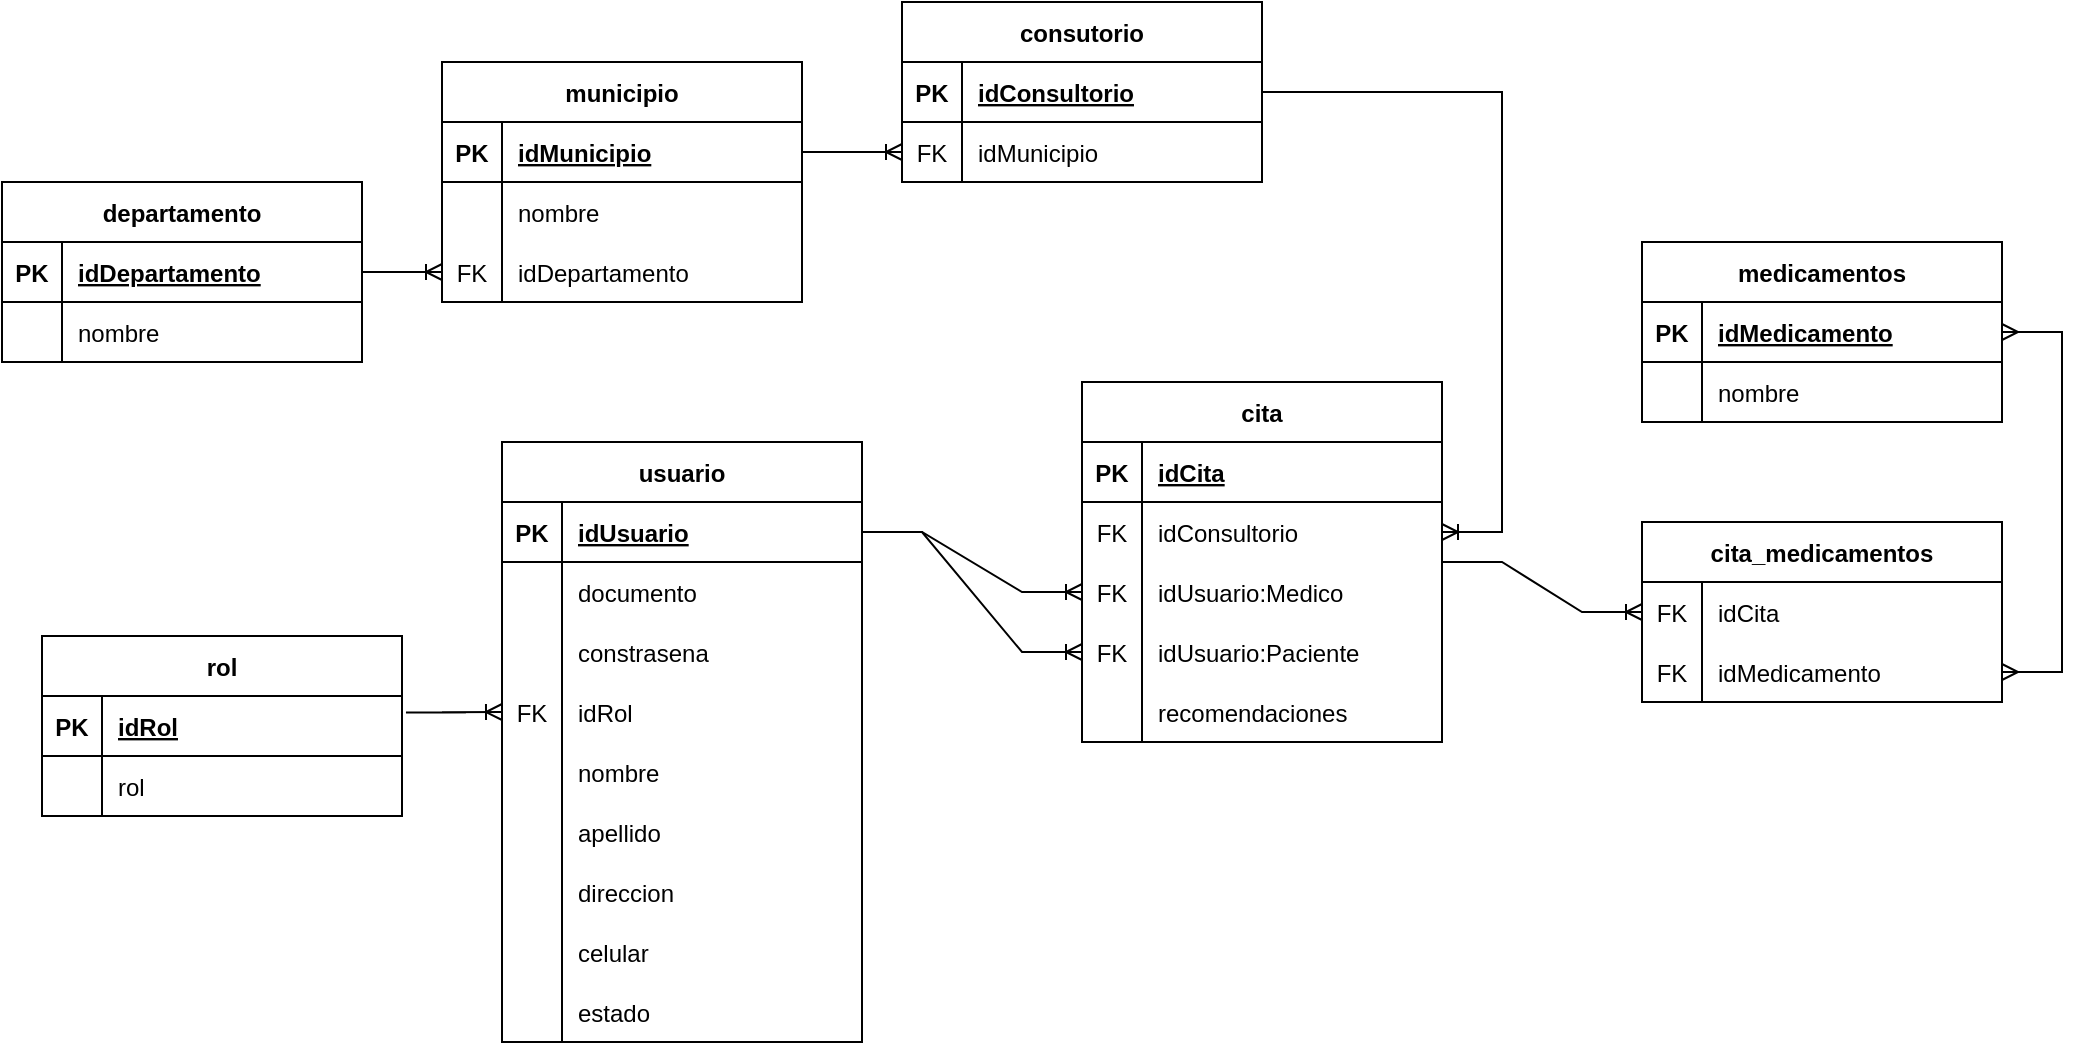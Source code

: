 <mxfile version="17.4.2" type="device"><diagram id="zg_BeIEcbIKpWDnKWVGj" name="Página-1"><mxGraphModel dx="1038" dy="660" grid="1" gridSize="10" guides="1" tooltips="1" connect="1" arrows="1" fold="1" page="1" pageScale="1" pageWidth="1654" pageHeight="1169" math="0" shadow="0"><root><mxCell id="0"/><mxCell id="1" parent="0"/><mxCell id="BFDNj2_Ci3VzjJk9goyc-26" value="usuario" style="shape=table;startSize=30;container=1;collapsible=1;childLayout=tableLayout;fixedRows=1;rowLines=0;fontStyle=1;align=center;resizeLast=1;" parent="1" vertex="1"><mxGeometry x="270" y="260" width="180" height="300" as="geometry"><mxRectangle x="100" y="60" width="80" height="30" as="alternateBounds"/></mxGeometry></mxCell><mxCell id="BFDNj2_Ci3VzjJk9goyc-27" value="" style="shape=tableRow;horizontal=0;startSize=0;swimlaneHead=0;swimlaneBody=0;fillColor=none;collapsible=0;dropTarget=0;points=[[0,0.5],[1,0.5]];portConstraint=eastwest;top=0;left=0;right=0;bottom=1;" parent="BFDNj2_Ci3VzjJk9goyc-26" vertex="1"><mxGeometry y="30" width="180" height="30" as="geometry"/></mxCell><mxCell id="BFDNj2_Ci3VzjJk9goyc-28" value="PK" style="shape=partialRectangle;connectable=0;fillColor=none;top=0;left=0;bottom=0;right=0;fontStyle=1;overflow=hidden;" parent="BFDNj2_Ci3VzjJk9goyc-27" vertex="1"><mxGeometry width="30" height="30" as="geometry"><mxRectangle width="30" height="30" as="alternateBounds"/></mxGeometry></mxCell><mxCell id="BFDNj2_Ci3VzjJk9goyc-29" value="idUsuario" style="shape=partialRectangle;connectable=0;fillColor=none;top=0;left=0;bottom=0;right=0;align=left;spacingLeft=6;fontStyle=5;overflow=hidden;" parent="BFDNj2_Ci3VzjJk9goyc-27" vertex="1"><mxGeometry x="30" width="150" height="30" as="geometry"><mxRectangle width="150" height="30" as="alternateBounds"/></mxGeometry></mxCell><mxCell id="BFDNj2_Ci3VzjJk9goyc-30" value="" style="shape=tableRow;horizontal=0;startSize=0;swimlaneHead=0;swimlaneBody=0;fillColor=none;collapsible=0;dropTarget=0;points=[[0,0.5],[1,0.5]];portConstraint=eastwest;top=0;left=0;right=0;bottom=0;" parent="BFDNj2_Ci3VzjJk9goyc-26" vertex="1"><mxGeometry y="60" width="180" height="30" as="geometry"/></mxCell><mxCell id="BFDNj2_Ci3VzjJk9goyc-31" value="" style="shape=partialRectangle;connectable=0;fillColor=none;top=0;left=0;bottom=0;right=0;editable=1;overflow=hidden;" parent="BFDNj2_Ci3VzjJk9goyc-30" vertex="1"><mxGeometry width="30" height="30" as="geometry"><mxRectangle width="30" height="30" as="alternateBounds"/></mxGeometry></mxCell><mxCell id="BFDNj2_Ci3VzjJk9goyc-32" value="documento" style="shape=partialRectangle;connectable=0;fillColor=none;top=0;left=0;bottom=0;right=0;align=left;spacingLeft=6;overflow=hidden;" parent="BFDNj2_Ci3VzjJk9goyc-30" vertex="1"><mxGeometry x="30" width="150" height="30" as="geometry"><mxRectangle width="150" height="30" as="alternateBounds"/></mxGeometry></mxCell><mxCell id="BFDNj2_Ci3VzjJk9goyc-33" value="" style="shape=tableRow;horizontal=0;startSize=0;swimlaneHead=0;swimlaneBody=0;fillColor=none;collapsible=0;dropTarget=0;points=[[0,0.5],[1,0.5]];portConstraint=eastwest;top=0;left=0;right=0;bottom=0;" parent="BFDNj2_Ci3VzjJk9goyc-26" vertex="1"><mxGeometry y="90" width="180" height="30" as="geometry"/></mxCell><mxCell id="BFDNj2_Ci3VzjJk9goyc-34" value="" style="shape=partialRectangle;connectable=0;fillColor=none;top=0;left=0;bottom=0;right=0;editable=1;overflow=hidden;" parent="BFDNj2_Ci3VzjJk9goyc-33" vertex="1"><mxGeometry width="30" height="30" as="geometry"><mxRectangle width="30" height="30" as="alternateBounds"/></mxGeometry></mxCell><mxCell id="BFDNj2_Ci3VzjJk9goyc-35" value="constrasena" style="shape=partialRectangle;connectable=0;fillColor=none;top=0;left=0;bottom=0;right=0;align=left;spacingLeft=6;overflow=hidden;" parent="BFDNj2_Ci3VzjJk9goyc-33" vertex="1"><mxGeometry x="30" width="150" height="30" as="geometry"><mxRectangle width="150" height="30" as="alternateBounds"/></mxGeometry></mxCell><mxCell id="BFDNj2_Ci3VzjJk9goyc-36" value="" style="shape=tableRow;horizontal=0;startSize=0;swimlaneHead=0;swimlaneBody=0;fillColor=none;collapsible=0;dropTarget=0;points=[[0,0.5],[1,0.5]];portConstraint=eastwest;top=0;left=0;right=0;bottom=0;" parent="BFDNj2_Ci3VzjJk9goyc-26" vertex="1"><mxGeometry y="120" width="180" height="30" as="geometry"/></mxCell><mxCell id="BFDNj2_Ci3VzjJk9goyc-37" value="FK" style="shape=partialRectangle;connectable=0;fillColor=none;top=0;left=0;bottom=0;right=0;editable=1;overflow=hidden;" parent="BFDNj2_Ci3VzjJk9goyc-36" vertex="1"><mxGeometry width="30" height="30" as="geometry"><mxRectangle width="30" height="30" as="alternateBounds"/></mxGeometry></mxCell><mxCell id="BFDNj2_Ci3VzjJk9goyc-38" value="idRol" style="shape=partialRectangle;connectable=0;fillColor=none;top=0;left=0;bottom=0;right=0;align=left;spacingLeft=6;overflow=hidden;" parent="BFDNj2_Ci3VzjJk9goyc-36" vertex="1"><mxGeometry x="30" width="150" height="30" as="geometry"><mxRectangle width="150" height="30" as="alternateBounds"/></mxGeometry></mxCell><mxCell id="BFDNj2_Ci3VzjJk9goyc-43" style="shape=tableRow;horizontal=0;startSize=0;swimlaneHead=0;swimlaneBody=0;fillColor=none;collapsible=0;dropTarget=0;points=[[0,0.5],[1,0.5]];portConstraint=eastwest;top=0;left=0;right=0;bottom=0;" parent="BFDNj2_Ci3VzjJk9goyc-26" vertex="1"><mxGeometry y="150" width="180" height="30" as="geometry"/></mxCell><mxCell id="BFDNj2_Ci3VzjJk9goyc-44" style="shape=partialRectangle;connectable=0;fillColor=none;top=0;left=0;bottom=0;right=0;editable=1;overflow=hidden;" parent="BFDNj2_Ci3VzjJk9goyc-43" vertex="1"><mxGeometry width="30" height="30" as="geometry"><mxRectangle width="30" height="30" as="alternateBounds"/></mxGeometry></mxCell><mxCell id="BFDNj2_Ci3VzjJk9goyc-45" value="nombre" style="shape=partialRectangle;connectable=0;fillColor=none;top=0;left=0;bottom=0;right=0;align=left;spacingLeft=6;overflow=hidden;" parent="BFDNj2_Ci3VzjJk9goyc-43" vertex="1"><mxGeometry x="30" width="150" height="30" as="geometry"><mxRectangle width="150" height="30" as="alternateBounds"/></mxGeometry></mxCell><mxCell id="BFDNj2_Ci3VzjJk9goyc-46" style="shape=tableRow;horizontal=0;startSize=0;swimlaneHead=0;swimlaneBody=0;fillColor=none;collapsible=0;dropTarget=0;points=[[0,0.5],[1,0.5]];portConstraint=eastwest;top=0;left=0;right=0;bottom=0;" parent="BFDNj2_Ci3VzjJk9goyc-26" vertex="1"><mxGeometry y="180" width="180" height="30" as="geometry"/></mxCell><mxCell id="BFDNj2_Ci3VzjJk9goyc-47" style="shape=partialRectangle;connectable=0;fillColor=none;top=0;left=0;bottom=0;right=0;editable=1;overflow=hidden;" parent="BFDNj2_Ci3VzjJk9goyc-46" vertex="1"><mxGeometry width="30" height="30" as="geometry"><mxRectangle width="30" height="30" as="alternateBounds"/></mxGeometry></mxCell><mxCell id="BFDNj2_Ci3VzjJk9goyc-48" value="apellido" style="shape=partialRectangle;connectable=0;fillColor=none;top=0;left=0;bottom=0;right=0;align=left;spacingLeft=6;overflow=hidden;" parent="BFDNj2_Ci3VzjJk9goyc-46" vertex="1"><mxGeometry x="30" width="150" height="30" as="geometry"><mxRectangle width="150" height="30" as="alternateBounds"/></mxGeometry></mxCell><mxCell id="BFDNj2_Ci3VzjJk9goyc-49" style="shape=tableRow;horizontal=0;startSize=0;swimlaneHead=0;swimlaneBody=0;fillColor=none;collapsible=0;dropTarget=0;points=[[0,0.5],[1,0.5]];portConstraint=eastwest;top=0;left=0;right=0;bottom=0;" parent="BFDNj2_Ci3VzjJk9goyc-26" vertex="1"><mxGeometry y="210" width="180" height="30" as="geometry"/></mxCell><mxCell id="BFDNj2_Ci3VzjJk9goyc-50" style="shape=partialRectangle;connectable=0;fillColor=none;top=0;left=0;bottom=0;right=0;editable=1;overflow=hidden;" parent="BFDNj2_Ci3VzjJk9goyc-49" vertex="1"><mxGeometry width="30" height="30" as="geometry"><mxRectangle width="30" height="30" as="alternateBounds"/></mxGeometry></mxCell><mxCell id="BFDNj2_Ci3VzjJk9goyc-51" value="direccion" style="shape=partialRectangle;connectable=0;fillColor=none;top=0;left=0;bottom=0;right=0;align=left;spacingLeft=6;overflow=hidden;" parent="BFDNj2_Ci3VzjJk9goyc-49" vertex="1"><mxGeometry x="30" width="150" height="30" as="geometry"><mxRectangle width="150" height="30" as="alternateBounds"/></mxGeometry></mxCell><mxCell id="BFDNj2_Ci3VzjJk9goyc-52" style="shape=tableRow;horizontal=0;startSize=0;swimlaneHead=0;swimlaneBody=0;fillColor=none;collapsible=0;dropTarget=0;points=[[0,0.5],[1,0.5]];portConstraint=eastwest;top=0;left=0;right=0;bottom=0;" parent="BFDNj2_Ci3VzjJk9goyc-26" vertex="1"><mxGeometry y="240" width="180" height="30" as="geometry"/></mxCell><mxCell id="BFDNj2_Ci3VzjJk9goyc-53" style="shape=partialRectangle;connectable=0;fillColor=none;top=0;left=0;bottom=0;right=0;editable=1;overflow=hidden;" parent="BFDNj2_Ci3VzjJk9goyc-52" vertex="1"><mxGeometry width="30" height="30" as="geometry"><mxRectangle width="30" height="30" as="alternateBounds"/></mxGeometry></mxCell><mxCell id="BFDNj2_Ci3VzjJk9goyc-54" value="celular" style="shape=partialRectangle;connectable=0;fillColor=none;top=0;left=0;bottom=0;right=0;align=left;spacingLeft=6;overflow=hidden;" parent="BFDNj2_Ci3VzjJk9goyc-52" vertex="1"><mxGeometry x="30" width="150" height="30" as="geometry"><mxRectangle width="150" height="30" as="alternateBounds"/></mxGeometry></mxCell><mxCell id="BFDNj2_Ci3VzjJk9goyc-55" style="shape=tableRow;horizontal=0;startSize=0;swimlaneHead=0;swimlaneBody=0;fillColor=none;collapsible=0;dropTarget=0;points=[[0,0.5],[1,0.5]];portConstraint=eastwest;top=0;left=0;right=0;bottom=0;" parent="BFDNj2_Ci3VzjJk9goyc-26" vertex="1"><mxGeometry y="270" width="180" height="30" as="geometry"/></mxCell><mxCell id="BFDNj2_Ci3VzjJk9goyc-56" style="shape=partialRectangle;connectable=0;fillColor=none;top=0;left=0;bottom=0;right=0;editable=1;overflow=hidden;" parent="BFDNj2_Ci3VzjJk9goyc-55" vertex="1"><mxGeometry width="30" height="30" as="geometry"><mxRectangle width="30" height="30" as="alternateBounds"/></mxGeometry></mxCell><mxCell id="BFDNj2_Ci3VzjJk9goyc-57" value="estado" style="shape=partialRectangle;connectable=0;fillColor=none;top=0;left=0;bottom=0;right=0;align=left;spacingLeft=6;overflow=hidden;" parent="BFDNj2_Ci3VzjJk9goyc-55" vertex="1"><mxGeometry x="30" width="150" height="30" as="geometry"><mxRectangle width="150" height="30" as="alternateBounds"/></mxGeometry></mxCell><mxCell id="BFDNj2_Ci3VzjJk9goyc-58" value="rol" style="shape=table;startSize=30;container=1;collapsible=1;childLayout=tableLayout;fixedRows=1;rowLines=0;fontStyle=1;align=center;resizeLast=1;" parent="1" vertex="1"><mxGeometry x="40" y="357" width="180" height="90" as="geometry"/></mxCell><mxCell id="BFDNj2_Ci3VzjJk9goyc-59" value="" style="shape=tableRow;horizontal=0;startSize=0;swimlaneHead=0;swimlaneBody=0;fillColor=none;collapsible=0;dropTarget=0;points=[[0,0.5],[1,0.5]];portConstraint=eastwest;top=0;left=0;right=0;bottom=1;" parent="BFDNj2_Ci3VzjJk9goyc-58" vertex="1"><mxGeometry y="30" width="180" height="30" as="geometry"/></mxCell><mxCell id="BFDNj2_Ci3VzjJk9goyc-60" value="PK" style="shape=partialRectangle;connectable=0;fillColor=none;top=0;left=0;bottom=0;right=0;fontStyle=1;overflow=hidden;" parent="BFDNj2_Ci3VzjJk9goyc-59" vertex="1"><mxGeometry width="30" height="30" as="geometry"><mxRectangle width="30" height="30" as="alternateBounds"/></mxGeometry></mxCell><mxCell id="BFDNj2_Ci3VzjJk9goyc-61" value="idRol" style="shape=partialRectangle;connectable=0;fillColor=none;top=0;left=0;bottom=0;right=0;align=left;spacingLeft=6;fontStyle=5;overflow=hidden;" parent="BFDNj2_Ci3VzjJk9goyc-59" vertex="1"><mxGeometry x="30" width="150" height="30" as="geometry"><mxRectangle width="150" height="30" as="alternateBounds"/></mxGeometry></mxCell><mxCell id="BFDNj2_Ci3VzjJk9goyc-65" value="" style="shape=tableRow;horizontal=0;startSize=0;swimlaneHead=0;swimlaneBody=0;fillColor=none;collapsible=0;dropTarget=0;points=[[0,0.5],[1,0.5]];portConstraint=eastwest;top=0;left=0;right=0;bottom=0;" parent="BFDNj2_Ci3VzjJk9goyc-58" vertex="1"><mxGeometry y="60" width="180" height="30" as="geometry"/></mxCell><mxCell id="BFDNj2_Ci3VzjJk9goyc-66" value="" style="shape=partialRectangle;connectable=0;fillColor=none;top=0;left=0;bottom=0;right=0;editable=1;overflow=hidden;" parent="BFDNj2_Ci3VzjJk9goyc-65" vertex="1"><mxGeometry width="30" height="30" as="geometry"><mxRectangle width="30" height="30" as="alternateBounds"/></mxGeometry></mxCell><mxCell id="BFDNj2_Ci3VzjJk9goyc-67" value="rol" style="shape=partialRectangle;connectable=0;fillColor=none;top=0;left=0;bottom=0;right=0;align=left;spacingLeft=6;overflow=hidden;" parent="BFDNj2_Ci3VzjJk9goyc-65" vertex="1"><mxGeometry x="30" width="150" height="30" as="geometry"><mxRectangle width="150" height="30" as="alternateBounds"/></mxGeometry></mxCell><mxCell id="BFDNj2_Ci3VzjJk9goyc-71" value="departamento" style="shape=table;startSize=30;container=1;collapsible=1;childLayout=tableLayout;fixedRows=1;rowLines=0;fontStyle=1;align=center;resizeLast=1;" parent="1" vertex="1"><mxGeometry x="20" y="130" width="180" height="90" as="geometry"/></mxCell><mxCell id="BFDNj2_Ci3VzjJk9goyc-72" value="" style="shape=tableRow;horizontal=0;startSize=0;swimlaneHead=0;swimlaneBody=0;fillColor=none;collapsible=0;dropTarget=0;points=[[0,0.5],[1,0.5]];portConstraint=eastwest;top=0;left=0;right=0;bottom=1;" parent="BFDNj2_Ci3VzjJk9goyc-71" vertex="1"><mxGeometry y="30" width="180" height="30" as="geometry"/></mxCell><mxCell id="BFDNj2_Ci3VzjJk9goyc-73" value="PK" style="shape=partialRectangle;connectable=0;fillColor=none;top=0;left=0;bottom=0;right=0;fontStyle=1;overflow=hidden;" parent="BFDNj2_Ci3VzjJk9goyc-72" vertex="1"><mxGeometry width="30" height="30" as="geometry"><mxRectangle width="30" height="30" as="alternateBounds"/></mxGeometry></mxCell><mxCell id="BFDNj2_Ci3VzjJk9goyc-74" value="idDepartamento" style="shape=partialRectangle;connectable=0;fillColor=none;top=0;left=0;bottom=0;right=0;align=left;spacingLeft=6;fontStyle=5;overflow=hidden;" parent="BFDNj2_Ci3VzjJk9goyc-72" vertex="1"><mxGeometry x="30" width="150" height="30" as="geometry"><mxRectangle width="150" height="30" as="alternateBounds"/></mxGeometry></mxCell><mxCell id="BFDNj2_Ci3VzjJk9goyc-75" value="" style="shape=tableRow;horizontal=0;startSize=0;swimlaneHead=0;swimlaneBody=0;fillColor=none;collapsible=0;dropTarget=0;points=[[0,0.5],[1,0.5]];portConstraint=eastwest;top=0;left=0;right=0;bottom=0;" parent="BFDNj2_Ci3VzjJk9goyc-71" vertex="1"><mxGeometry y="60" width="180" height="30" as="geometry"/></mxCell><mxCell id="BFDNj2_Ci3VzjJk9goyc-76" value="" style="shape=partialRectangle;connectable=0;fillColor=none;top=0;left=0;bottom=0;right=0;editable=1;overflow=hidden;" parent="BFDNj2_Ci3VzjJk9goyc-75" vertex="1"><mxGeometry width="30" height="30" as="geometry"><mxRectangle width="30" height="30" as="alternateBounds"/></mxGeometry></mxCell><mxCell id="BFDNj2_Ci3VzjJk9goyc-77" value="nombre" style="shape=partialRectangle;connectable=0;fillColor=none;top=0;left=0;bottom=0;right=0;align=left;spacingLeft=6;overflow=hidden;" parent="BFDNj2_Ci3VzjJk9goyc-75" vertex="1"><mxGeometry x="30" width="150" height="30" as="geometry"><mxRectangle width="150" height="30" as="alternateBounds"/></mxGeometry></mxCell><mxCell id="BFDNj2_Ci3VzjJk9goyc-84" value="municipio" style="shape=table;startSize=30;container=1;collapsible=1;childLayout=tableLayout;fixedRows=1;rowLines=0;fontStyle=1;align=center;resizeLast=1;" parent="1" vertex="1"><mxGeometry x="240" y="70" width="180" height="120" as="geometry"/></mxCell><mxCell id="BFDNj2_Ci3VzjJk9goyc-85" value="" style="shape=tableRow;horizontal=0;startSize=0;swimlaneHead=0;swimlaneBody=0;fillColor=none;collapsible=0;dropTarget=0;points=[[0,0.5],[1,0.5]];portConstraint=eastwest;top=0;left=0;right=0;bottom=1;" parent="BFDNj2_Ci3VzjJk9goyc-84" vertex="1"><mxGeometry y="30" width="180" height="30" as="geometry"/></mxCell><mxCell id="BFDNj2_Ci3VzjJk9goyc-86" value="PK" style="shape=partialRectangle;connectable=0;fillColor=none;top=0;left=0;bottom=0;right=0;fontStyle=1;overflow=hidden;" parent="BFDNj2_Ci3VzjJk9goyc-85" vertex="1"><mxGeometry width="30" height="30" as="geometry"><mxRectangle width="30" height="30" as="alternateBounds"/></mxGeometry></mxCell><mxCell id="BFDNj2_Ci3VzjJk9goyc-87" value="idMunicipio" style="shape=partialRectangle;connectable=0;fillColor=none;top=0;left=0;bottom=0;right=0;align=left;spacingLeft=6;fontStyle=5;overflow=hidden;" parent="BFDNj2_Ci3VzjJk9goyc-85" vertex="1"><mxGeometry x="30" width="150" height="30" as="geometry"><mxRectangle width="150" height="30" as="alternateBounds"/></mxGeometry></mxCell><mxCell id="BFDNj2_Ci3VzjJk9goyc-88" value="" style="shape=tableRow;horizontal=0;startSize=0;swimlaneHead=0;swimlaneBody=0;fillColor=none;collapsible=0;dropTarget=0;points=[[0,0.5],[1,0.5]];portConstraint=eastwest;top=0;left=0;right=0;bottom=0;" parent="BFDNj2_Ci3VzjJk9goyc-84" vertex="1"><mxGeometry y="60" width="180" height="30" as="geometry"/></mxCell><mxCell id="BFDNj2_Ci3VzjJk9goyc-89" value="" style="shape=partialRectangle;connectable=0;fillColor=none;top=0;left=0;bottom=0;right=0;editable=1;overflow=hidden;" parent="BFDNj2_Ci3VzjJk9goyc-88" vertex="1"><mxGeometry width="30" height="30" as="geometry"><mxRectangle width="30" height="30" as="alternateBounds"/></mxGeometry></mxCell><mxCell id="BFDNj2_Ci3VzjJk9goyc-90" value="nombre" style="shape=partialRectangle;connectable=0;fillColor=none;top=0;left=0;bottom=0;right=0;align=left;spacingLeft=6;overflow=hidden;" parent="BFDNj2_Ci3VzjJk9goyc-88" vertex="1"><mxGeometry x="30" width="150" height="30" as="geometry"><mxRectangle width="150" height="30" as="alternateBounds"/></mxGeometry></mxCell><mxCell id="BFDNj2_Ci3VzjJk9goyc-91" value="" style="shape=tableRow;horizontal=0;startSize=0;swimlaneHead=0;swimlaneBody=0;fillColor=none;collapsible=0;dropTarget=0;points=[[0,0.5],[1,0.5]];portConstraint=eastwest;top=0;left=0;right=0;bottom=0;" parent="BFDNj2_Ci3VzjJk9goyc-84" vertex="1"><mxGeometry y="90" width="180" height="30" as="geometry"/></mxCell><mxCell id="BFDNj2_Ci3VzjJk9goyc-92" value="FK" style="shape=partialRectangle;connectable=0;fillColor=none;top=0;left=0;bottom=0;right=0;editable=1;overflow=hidden;" parent="BFDNj2_Ci3VzjJk9goyc-91" vertex="1"><mxGeometry width="30" height="30" as="geometry"><mxRectangle width="30" height="30" as="alternateBounds"/></mxGeometry></mxCell><mxCell id="BFDNj2_Ci3VzjJk9goyc-93" value="idDepartamento" style="shape=partialRectangle;connectable=0;fillColor=none;top=0;left=0;bottom=0;right=0;align=left;spacingLeft=6;overflow=hidden;" parent="BFDNj2_Ci3VzjJk9goyc-91" vertex="1"><mxGeometry x="30" width="150" height="30" as="geometry"><mxRectangle width="150" height="30" as="alternateBounds"/></mxGeometry></mxCell><mxCell id="BFDNj2_Ci3VzjJk9goyc-97" value="consutorio" style="shape=table;startSize=30;container=1;collapsible=1;childLayout=tableLayout;fixedRows=1;rowLines=0;fontStyle=1;align=center;resizeLast=1;" parent="1" vertex="1"><mxGeometry x="470" y="40" width="180" height="90" as="geometry"/></mxCell><mxCell id="BFDNj2_Ci3VzjJk9goyc-98" value="" style="shape=tableRow;horizontal=0;startSize=0;swimlaneHead=0;swimlaneBody=0;fillColor=none;collapsible=0;dropTarget=0;points=[[0,0.5],[1,0.5]];portConstraint=eastwest;top=0;left=0;right=0;bottom=1;" parent="BFDNj2_Ci3VzjJk9goyc-97" vertex="1"><mxGeometry y="30" width="180" height="30" as="geometry"/></mxCell><mxCell id="BFDNj2_Ci3VzjJk9goyc-99" value="PK" style="shape=partialRectangle;connectable=0;fillColor=none;top=0;left=0;bottom=0;right=0;fontStyle=1;overflow=hidden;" parent="BFDNj2_Ci3VzjJk9goyc-98" vertex="1"><mxGeometry width="30" height="30" as="geometry"><mxRectangle width="30" height="30" as="alternateBounds"/></mxGeometry></mxCell><mxCell id="BFDNj2_Ci3VzjJk9goyc-100" value="idConsultorio" style="shape=partialRectangle;connectable=0;fillColor=none;top=0;left=0;bottom=0;right=0;align=left;spacingLeft=6;fontStyle=5;overflow=hidden;" parent="BFDNj2_Ci3VzjJk9goyc-98" vertex="1"><mxGeometry x="30" width="150" height="30" as="geometry"><mxRectangle width="150" height="30" as="alternateBounds"/></mxGeometry></mxCell><mxCell id="BFDNj2_Ci3VzjJk9goyc-101" value="" style="shape=tableRow;horizontal=0;startSize=0;swimlaneHead=0;swimlaneBody=0;fillColor=none;collapsible=0;dropTarget=0;points=[[0,0.5],[1,0.5]];portConstraint=eastwest;top=0;left=0;right=0;bottom=0;" parent="BFDNj2_Ci3VzjJk9goyc-97" vertex="1"><mxGeometry y="60" width="180" height="30" as="geometry"/></mxCell><mxCell id="BFDNj2_Ci3VzjJk9goyc-102" value="FK" style="shape=partialRectangle;connectable=0;fillColor=none;top=0;left=0;bottom=0;right=0;editable=1;overflow=hidden;" parent="BFDNj2_Ci3VzjJk9goyc-101" vertex="1"><mxGeometry width="30" height="30" as="geometry"><mxRectangle width="30" height="30" as="alternateBounds"/></mxGeometry></mxCell><mxCell id="BFDNj2_Ci3VzjJk9goyc-103" value="idMunicipio" style="shape=partialRectangle;connectable=0;fillColor=none;top=0;left=0;bottom=0;right=0;align=left;spacingLeft=6;overflow=hidden;" parent="BFDNj2_Ci3VzjJk9goyc-101" vertex="1"><mxGeometry x="30" width="150" height="30" as="geometry"><mxRectangle width="150" height="30" as="alternateBounds"/></mxGeometry></mxCell><mxCell id="BFDNj2_Ci3VzjJk9goyc-110" value="cita" style="shape=table;startSize=30;container=1;collapsible=1;childLayout=tableLayout;fixedRows=1;rowLines=0;fontStyle=1;align=center;resizeLast=1;" parent="1" vertex="1"><mxGeometry x="560" y="230" width="180" height="180" as="geometry"/></mxCell><mxCell id="BFDNj2_Ci3VzjJk9goyc-111" value="" style="shape=tableRow;horizontal=0;startSize=0;swimlaneHead=0;swimlaneBody=0;fillColor=none;collapsible=0;dropTarget=0;points=[[0,0.5],[1,0.5]];portConstraint=eastwest;top=0;left=0;right=0;bottom=1;" parent="BFDNj2_Ci3VzjJk9goyc-110" vertex="1"><mxGeometry y="30" width="180" height="30" as="geometry"/></mxCell><mxCell id="BFDNj2_Ci3VzjJk9goyc-112" value="PK" style="shape=partialRectangle;connectable=0;fillColor=none;top=0;left=0;bottom=0;right=0;fontStyle=1;overflow=hidden;" parent="BFDNj2_Ci3VzjJk9goyc-111" vertex="1"><mxGeometry width="30" height="30" as="geometry"><mxRectangle width="30" height="30" as="alternateBounds"/></mxGeometry></mxCell><mxCell id="BFDNj2_Ci3VzjJk9goyc-113" value="idCita" style="shape=partialRectangle;connectable=0;fillColor=none;top=0;left=0;bottom=0;right=0;align=left;spacingLeft=6;fontStyle=5;overflow=hidden;" parent="BFDNj2_Ci3VzjJk9goyc-111" vertex="1"><mxGeometry x="30" width="150" height="30" as="geometry"><mxRectangle width="150" height="30" as="alternateBounds"/></mxGeometry></mxCell><mxCell id="BFDNj2_Ci3VzjJk9goyc-114" value="" style="shape=tableRow;horizontal=0;startSize=0;swimlaneHead=0;swimlaneBody=0;fillColor=none;collapsible=0;dropTarget=0;points=[[0,0.5],[1,0.5]];portConstraint=eastwest;top=0;left=0;right=0;bottom=0;" parent="BFDNj2_Ci3VzjJk9goyc-110" vertex="1"><mxGeometry y="60" width="180" height="30" as="geometry"/></mxCell><mxCell id="BFDNj2_Ci3VzjJk9goyc-115" value="FK" style="shape=partialRectangle;connectable=0;fillColor=none;top=0;left=0;bottom=0;right=0;editable=1;overflow=hidden;" parent="BFDNj2_Ci3VzjJk9goyc-114" vertex="1"><mxGeometry width="30" height="30" as="geometry"><mxRectangle width="30" height="30" as="alternateBounds"/></mxGeometry></mxCell><mxCell id="BFDNj2_Ci3VzjJk9goyc-116" value="idConsultorio" style="shape=partialRectangle;connectable=0;fillColor=none;top=0;left=0;bottom=0;right=0;align=left;spacingLeft=6;overflow=hidden;" parent="BFDNj2_Ci3VzjJk9goyc-114" vertex="1"><mxGeometry x="30" width="150" height="30" as="geometry"><mxRectangle width="150" height="30" as="alternateBounds"/></mxGeometry></mxCell><mxCell id="BFDNj2_Ci3VzjJk9goyc-117" value="" style="shape=tableRow;horizontal=0;startSize=0;swimlaneHead=0;swimlaneBody=0;fillColor=none;collapsible=0;dropTarget=0;points=[[0,0.5],[1,0.5]];portConstraint=eastwest;top=0;left=0;right=0;bottom=0;" parent="BFDNj2_Ci3VzjJk9goyc-110" vertex="1"><mxGeometry y="90" width="180" height="30" as="geometry"/></mxCell><mxCell id="BFDNj2_Ci3VzjJk9goyc-118" value="FK" style="shape=partialRectangle;connectable=0;fillColor=none;top=0;left=0;bottom=0;right=0;editable=1;overflow=hidden;" parent="BFDNj2_Ci3VzjJk9goyc-117" vertex="1"><mxGeometry width="30" height="30" as="geometry"><mxRectangle width="30" height="30" as="alternateBounds"/></mxGeometry></mxCell><mxCell id="BFDNj2_Ci3VzjJk9goyc-119" value="idUsuario:Medico" style="shape=partialRectangle;connectable=0;fillColor=none;top=0;left=0;bottom=0;right=0;align=left;spacingLeft=6;overflow=hidden;" parent="BFDNj2_Ci3VzjJk9goyc-117" vertex="1"><mxGeometry x="30" width="150" height="30" as="geometry"><mxRectangle width="150" height="30" as="alternateBounds"/></mxGeometry></mxCell><mxCell id="BFDNj2_Ci3VzjJk9goyc-165" style="shape=tableRow;horizontal=0;startSize=0;swimlaneHead=0;swimlaneBody=0;fillColor=none;collapsible=0;dropTarget=0;points=[[0,0.5],[1,0.5]];portConstraint=eastwest;top=0;left=0;right=0;bottom=0;" parent="BFDNj2_Ci3VzjJk9goyc-110" vertex="1"><mxGeometry y="120" width="180" height="30" as="geometry"/></mxCell><mxCell id="BFDNj2_Ci3VzjJk9goyc-166" value="FK" style="shape=partialRectangle;connectable=0;fillColor=none;top=0;left=0;bottom=0;right=0;editable=1;overflow=hidden;" parent="BFDNj2_Ci3VzjJk9goyc-165" vertex="1"><mxGeometry width="30" height="30" as="geometry"><mxRectangle width="30" height="30" as="alternateBounds"/></mxGeometry></mxCell><mxCell id="BFDNj2_Ci3VzjJk9goyc-167" value="idUsuario:Paciente" style="shape=partialRectangle;connectable=0;fillColor=none;top=0;left=0;bottom=0;right=0;align=left;spacingLeft=6;overflow=hidden;" parent="BFDNj2_Ci3VzjJk9goyc-165" vertex="1"><mxGeometry x="30" width="150" height="30" as="geometry"><mxRectangle width="150" height="30" as="alternateBounds"/></mxGeometry></mxCell><mxCell id="BFDNj2_Ci3VzjJk9goyc-120" value="" style="shape=tableRow;horizontal=0;startSize=0;swimlaneHead=0;swimlaneBody=0;fillColor=none;collapsible=0;dropTarget=0;points=[[0,0.5],[1,0.5]];portConstraint=eastwest;top=0;left=0;right=0;bottom=0;" parent="BFDNj2_Ci3VzjJk9goyc-110" vertex="1"><mxGeometry y="150" width="180" height="30" as="geometry"/></mxCell><mxCell id="BFDNj2_Ci3VzjJk9goyc-121" value="" style="shape=partialRectangle;connectable=0;fillColor=none;top=0;left=0;bottom=0;right=0;editable=1;overflow=hidden;" parent="BFDNj2_Ci3VzjJk9goyc-120" vertex="1"><mxGeometry width="30" height="30" as="geometry"><mxRectangle width="30" height="30" as="alternateBounds"/></mxGeometry></mxCell><mxCell id="BFDNj2_Ci3VzjJk9goyc-122" value="recomendaciones" style="shape=partialRectangle;connectable=0;fillColor=none;top=0;left=0;bottom=0;right=0;align=left;spacingLeft=6;overflow=hidden;" parent="BFDNj2_Ci3VzjJk9goyc-120" vertex="1"><mxGeometry x="30" width="150" height="30" as="geometry"><mxRectangle width="150" height="30" as="alternateBounds"/></mxGeometry></mxCell><mxCell id="BFDNj2_Ci3VzjJk9goyc-123" value="medicamentos" style="shape=table;startSize=30;container=1;collapsible=1;childLayout=tableLayout;fixedRows=1;rowLines=0;fontStyle=1;align=center;resizeLast=1;" parent="1" vertex="1"><mxGeometry x="840" y="160" width="180" height="90" as="geometry"/></mxCell><mxCell id="BFDNj2_Ci3VzjJk9goyc-124" value="" style="shape=tableRow;horizontal=0;startSize=0;swimlaneHead=0;swimlaneBody=0;fillColor=none;collapsible=0;dropTarget=0;points=[[0,0.5],[1,0.5]];portConstraint=eastwest;top=0;left=0;right=0;bottom=1;" parent="BFDNj2_Ci3VzjJk9goyc-123" vertex="1"><mxGeometry y="30" width="180" height="30" as="geometry"/></mxCell><mxCell id="BFDNj2_Ci3VzjJk9goyc-125" value="PK" style="shape=partialRectangle;connectable=0;fillColor=none;top=0;left=0;bottom=0;right=0;fontStyle=1;overflow=hidden;" parent="BFDNj2_Ci3VzjJk9goyc-124" vertex="1"><mxGeometry width="30" height="30" as="geometry"><mxRectangle width="30" height="30" as="alternateBounds"/></mxGeometry></mxCell><mxCell id="BFDNj2_Ci3VzjJk9goyc-126" value="idMedicamento" style="shape=partialRectangle;connectable=0;fillColor=none;top=0;left=0;bottom=0;right=0;align=left;spacingLeft=6;fontStyle=5;overflow=hidden;" parent="BFDNj2_Ci3VzjJk9goyc-124" vertex="1"><mxGeometry x="30" width="150" height="30" as="geometry"><mxRectangle width="150" height="30" as="alternateBounds"/></mxGeometry></mxCell><mxCell id="BFDNj2_Ci3VzjJk9goyc-127" value="" style="shape=tableRow;horizontal=0;startSize=0;swimlaneHead=0;swimlaneBody=0;fillColor=none;collapsible=0;dropTarget=0;points=[[0,0.5],[1,0.5]];portConstraint=eastwest;top=0;left=0;right=0;bottom=0;" parent="BFDNj2_Ci3VzjJk9goyc-123" vertex="1"><mxGeometry y="60" width="180" height="30" as="geometry"/></mxCell><mxCell id="BFDNj2_Ci3VzjJk9goyc-128" value="" style="shape=partialRectangle;connectable=0;fillColor=none;top=0;left=0;bottom=0;right=0;editable=1;overflow=hidden;" parent="BFDNj2_Ci3VzjJk9goyc-127" vertex="1"><mxGeometry width="30" height="30" as="geometry"><mxRectangle width="30" height="30" as="alternateBounds"/></mxGeometry></mxCell><mxCell id="BFDNj2_Ci3VzjJk9goyc-129" value="nombre" style="shape=partialRectangle;connectable=0;fillColor=none;top=0;left=0;bottom=0;right=0;align=left;spacingLeft=6;overflow=hidden;" parent="BFDNj2_Ci3VzjJk9goyc-127" vertex="1"><mxGeometry x="30" width="150" height="30" as="geometry"><mxRectangle width="150" height="30" as="alternateBounds"/></mxGeometry></mxCell><mxCell id="BFDNj2_Ci3VzjJk9goyc-136" value="cita_medicamentos" style="shape=table;startSize=30;container=1;collapsible=1;childLayout=tableLayout;fixedRows=1;rowLines=0;fontStyle=1;align=center;resizeLast=1;" parent="1" vertex="1"><mxGeometry x="840" y="300" width="180" height="90" as="geometry"/></mxCell><mxCell id="BFDNj2_Ci3VzjJk9goyc-140" value="" style="shape=tableRow;horizontal=0;startSize=0;swimlaneHead=0;swimlaneBody=0;fillColor=none;collapsible=0;dropTarget=0;points=[[0,0.5],[1,0.5]];portConstraint=eastwest;top=0;left=0;right=0;bottom=0;" parent="BFDNj2_Ci3VzjJk9goyc-136" vertex="1"><mxGeometry y="30" width="180" height="30" as="geometry"/></mxCell><mxCell id="BFDNj2_Ci3VzjJk9goyc-141" value="FK" style="shape=partialRectangle;connectable=0;fillColor=none;top=0;left=0;bottom=0;right=0;editable=1;overflow=hidden;" parent="BFDNj2_Ci3VzjJk9goyc-140" vertex="1"><mxGeometry width="30" height="30" as="geometry"><mxRectangle width="30" height="30" as="alternateBounds"/></mxGeometry></mxCell><mxCell id="BFDNj2_Ci3VzjJk9goyc-142" value="idCita" style="shape=partialRectangle;connectable=0;fillColor=none;top=0;left=0;bottom=0;right=0;align=left;spacingLeft=6;overflow=hidden;" parent="BFDNj2_Ci3VzjJk9goyc-140" vertex="1"><mxGeometry x="30" width="150" height="30" as="geometry"><mxRectangle width="150" height="30" as="alternateBounds"/></mxGeometry></mxCell><mxCell id="BFDNj2_Ci3VzjJk9goyc-143" value="" style="shape=tableRow;horizontal=0;startSize=0;swimlaneHead=0;swimlaneBody=0;fillColor=none;collapsible=0;dropTarget=0;points=[[0,0.5],[1,0.5]];portConstraint=eastwest;top=0;left=0;right=0;bottom=0;" parent="BFDNj2_Ci3VzjJk9goyc-136" vertex="1"><mxGeometry y="60" width="180" height="30" as="geometry"/></mxCell><mxCell id="BFDNj2_Ci3VzjJk9goyc-144" value="FK" style="shape=partialRectangle;connectable=0;fillColor=none;top=0;left=0;bottom=0;right=0;editable=1;overflow=hidden;" parent="BFDNj2_Ci3VzjJk9goyc-143" vertex="1"><mxGeometry width="30" height="30" as="geometry"><mxRectangle width="30" height="30" as="alternateBounds"/></mxGeometry></mxCell><mxCell id="BFDNj2_Ci3VzjJk9goyc-145" value="idMedicamento" style="shape=partialRectangle;connectable=0;fillColor=none;top=0;left=0;bottom=0;right=0;align=left;spacingLeft=6;overflow=hidden;" parent="BFDNj2_Ci3VzjJk9goyc-143" vertex="1"><mxGeometry x="30" width="150" height="30" as="geometry"><mxRectangle width="150" height="30" as="alternateBounds"/></mxGeometry></mxCell><mxCell id="BFDNj2_Ci3VzjJk9goyc-151" value="" style="edgeStyle=entityRelationEdgeStyle;fontSize=12;html=1;endArrow=ERoneToMany;rounded=0;entryX=0;entryY=0.5;entryDx=0;entryDy=0;exitX=1.011;exitY=0.275;exitDx=0;exitDy=0;exitPerimeter=0;" parent="1" source="BFDNj2_Ci3VzjJk9goyc-59" target="BFDNj2_Ci3VzjJk9goyc-36" edge="1"><mxGeometry width="100" height="100" relative="1" as="geometry"><mxPoint x="160" y="750" as="sourcePoint"/><mxPoint x="260" y="650" as="targetPoint"/></mxGeometry></mxCell><mxCell id="BFDNj2_Ci3VzjJk9goyc-153" value="" style="edgeStyle=entityRelationEdgeStyle;fontSize=12;html=1;endArrow=ERoneToMany;rounded=0;entryX=0;entryY=0.5;entryDx=0;entryDy=0;exitX=1;exitY=0.5;exitDx=0;exitDy=0;" parent="1" source="BFDNj2_Ci3VzjJk9goyc-72" target="BFDNj2_Ci3VzjJk9goyc-91" edge="1"><mxGeometry width="100" height="100" relative="1" as="geometry"><mxPoint x="200.0" y="130.0" as="sourcePoint"/><mxPoint x="308.02" y="246.75" as="targetPoint"/></mxGeometry></mxCell><mxCell id="BFDNj2_Ci3VzjJk9goyc-157" value="" style="edgeStyle=entityRelationEdgeStyle;fontSize=12;html=1;endArrow=ERoneToMany;rounded=0;entryX=0;entryY=0.5;entryDx=0;entryDy=0;exitX=1;exitY=0.5;exitDx=0;exitDy=0;" parent="1" source="BFDNj2_Ci3VzjJk9goyc-85" target="BFDNj2_Ci3VzjJk9goyc-101" edge="1"><mxGeometry width="100" height="100" relative="1" as="geometry"><mxPoint x="450" y="212.5" as="sourcePoint"/><mxPoint x="520" y="297.5" as="targetPoint"/></mxGeometry></mxCell><mxCell id="BFDNj2_Ci3VzjJk9goyc-159" value="" style="edgeStyle=entityRelationEdgeStyle;fontSize=12;html=1;endArrow=ERmany;startArrow=ERmany;rounded=0;entryX=1;entryY=0.5;entryDx=0;entryDy=0;exitX=1;exitY=0.5;exitDx=0;exitDy=0;" parent="1" source="BFDNj2_Ci3VzjJk9goyc-143" target="BFDNj2_Ci3VzjJk9goyc-124" edge="1"><mxGeometry width="100" height="100" relative="1" as="geometry"><mxPoint x="580" y="250" as="sourcePoint"/><mxPoint x="680" y="150" as="targetPoint"/></mxGeometry></mxCell><mxCell id="BFDNj2_Ci3VzjJk9goyc-160" value="" style="edgeStyle=entityRelationEdgeStyle;fontSize=12;html=1;endArrow=ERoneToMany;rounded=0;" parent="1" source="BFDNj2_Ci3VzjJk9goyc-98" target="BFDNj2_Ci3VzjJk9goyc-114" edge="1"><mxGeometry width="100" height="100" relative="1" as="geometry"><mxPoint x="730" y="335" as="sourcePoint"/><mxPoint x="800" y="380" as="targetPoint"/></mxGeometry></mxCell><mxCell id="BFDNj2_Ci3VzjJk9goyc-170" value="" style="edgeStyle=entityRelationEdgeStyle;fontSize=12;html=1;endArrow=ERoneToMany;rounded=0;exitX=1;exitY=0.5;exitDx=0;exitDy=0;entryX=0;entryY=0.5;entryDx=0;entryDy=0;" parent="1" source="BFDNj2_Ci3VzjJk9goyc-27" target="BFDNj2_Ci3VzjJk9goyc-117" edge="1"><mxGeometry width="100" height="100" relative="1" as="geometry"><mxPoint x="490" y="420" as="sourcePoint"/><mxPoint x="590" y="320" as="targetPoint"/></mxGeometry></mxCell><mxCell id="BFDNj2_Ci3VzjJk9goyc-171" value="" style="edgeStyle=entityRelationEdgeStyle;fontSize=12;html=1;endArrow=ERoneToMany;rounded=0;" parent="1" source="BFDNj2_Ci3VzjJk9goyc-27" target="BFDNj2_Ci3VzjJk9goyc-165" edge="1"><mxGeometry width="100" height="100" relative="1" as="geometry"><mxPoint x="460" y="315" as="sourcePoint"/><mxPoint x="570" y="345" as="targetPoint"/></mxGeometry></mxCell><mxCell id="BFDNj2_Ci3VzjJk9goyc-176" value="" style="edgeStyle=entityRelationEdgeStyle;fontSize=12;html=1;endArrow=ERoneToMany;rounded=0;" parent="1" source="BFDNj2_Ci3VzjJk9goyc-110" target="BFDNj2_Ci3VzjJk9goyc-136" edge="1"><mxGeometry width="100" height="100" relative="1" as="geometry"><mxPoint x="740" y="425" as="sourcePoint"/><mxPoint x="750" y="315" as="targetPoint"/></mxGeometry></mxCell></root></mxGraphModel></diagram></mxfile>